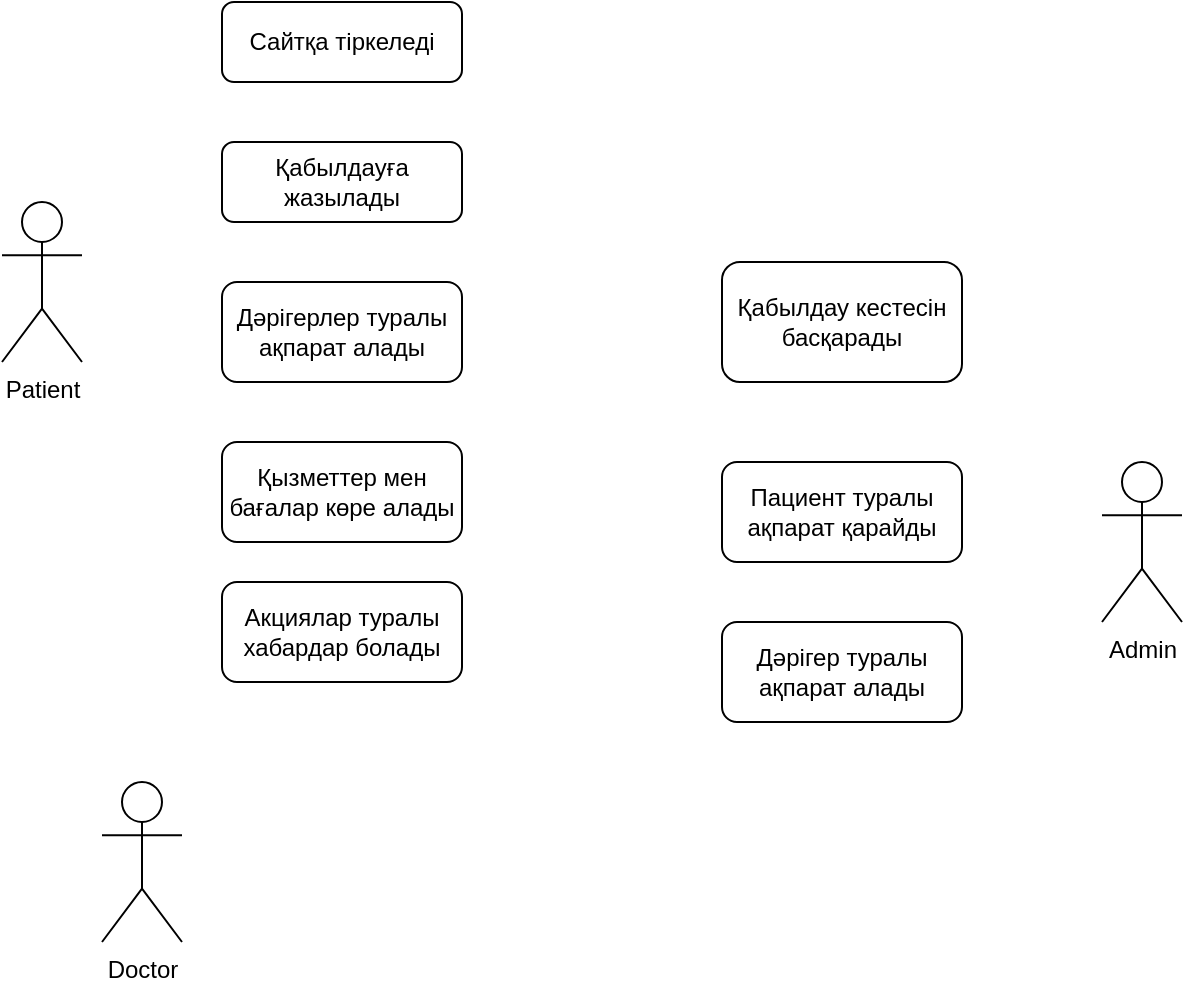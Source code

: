 <mxfile version="22.1.7" type="github">
  <diagram name="Page-1" id="c4acf3e9-155e-7222-9cf6-157b1a14988f">
    <mxGraphModel dx="1042" dy="569" grid="1" gridSize="10" guides="1" tooltips="1" connect="1" arrows="1" fold="1" page="1" pageScale="1" pageWidth="850" pageHeight="1100" background="none" math="0" shadow="0">
      <root>
        <mxCell id="0" />
        <mxCell id="1" parent="0" />
        <mxCell id="5d2195bd80daf111-40" style="edgeStyle=orthogonalEdgeStyle;rounded=0;html=1;dashed=1;labelBackgroundColor=none;startFill=0;endArrow=open;endFill=0;endSize=10;fontFamily=Verdana;fontSize=10;" parent="1" edge="1">
          <mxGeometry relative="1" as="geometry">
            <Array as="points" />
            <mxPoint x="730" y="838" as="targetPoint" />
          </mxGeometry>
        </mxCell>
        <mxCell id="5d2195bd80daf111-39" style="edgeStyle=orthogonalEdgeStyle;rounded=0;html=1;dashed=1;labelBackgroundColor=none;startFill=0;endArrow=open;endFill=0;endSize=10;fontFamily=Verdana;fontSize=10;" parent="1" edge="1">
          <mxGeometry relative="1" as="geometry">
            <mxPoint x="730" y="978" as="targetPoint" />
          </mxGeometry>
        </mxCell>
        <mxCell id="5d2195bd80daf111-34" style="edgeStyle=orthogonalEdgeStyle;rounded=0;html=1;dashed=1;labelBackgroundColor=none;startFill=0;endArrow=open;endFill=0;endSize=10;fontFamily=Verdana;fontSize=10;" parent="1" edge="1">
          <mxGeometry relative="1" as="geometry">
            <Array as="points">
              <mxPoint x="410" y="1029" />
              <mxPoint x="410" y="1029" />
            </Array>
            <mxPoint x="490" y="1029" as="targetPoint" />
          </mxGeometry>
        </mxCell>
        <mxCell id="I2xPk848-iBVpUdjFjL7-4" value="Patient" style="shape=umlActor;verticalLabelPosition=bottom;verticalAlign=top;html=1;outlineConnect=0;" parent="1" vertex="1">
          <mxGeometry x="100" y="150" width="40" height="80" as="geometry" />
        </mxCell>
        <mxCell id="4dcu9pCcwlt_-ZrJ1Azf-3" value="Doctor" style="shape=umlActor;verticalLabelPosition=bottom;verticalAlign=top;html=1;outlineConnect=0;" vertex="1" parent="1">
          <mxGeometry x="150" y="440" width="40" height="80" as="geometry" />
        </mxCell>
        <mxCell id="4dcu9pCcwlt_-ZrJ1Azf-6" value="Admin" style="shape=umlActor;verticalLabelPosition=bottom;verticalAlign=top;html=1;outlineConnect=0;" vertex="1" parent="1">
          <mxGeometry x="650" y="280" width="40" height="80" as="geometry" />
        </mxCell>
        <mxCell id="4dcu9pCcwlt_-ZrJ1Azf-7" value="Сайтқа тіркеледі" style="rounded=1;whiteSpace=wrap;html=1;" vertex="1" parent="1">
          <mxGeometry x="210" y="50" width="120" height="40" as="geometry" />
        </mxCell>
        <mxCell id="4dcu9pCcwlt_-ZrJ1Azf-8" value="Қабылдауға жазылады" style="rounded=1;whiteSpace=wrap;html=1;" vertex="1" parent="1">
          <mxGeometry x="210" y="120" width="120" height="40" as="geometry" />
        </mxCell>
        <mxCell id="4dcu9pCcwlt_-ZrJ1Azf-9" value="Дәрігерлер туралы ақпарат алады" style="rounded=1;whiteSpace=wrap;html=1;" vertex="1" parent="1">
          <mxGeometry x="210" y="190" width="120" height="50" as="geometry" />
        </mxCell>
        <mxCell id="4dcu9pCcwlt_-ZrJ1Azf-10" value="Қызметтер мен бағалар көре алады" style="rounded=1;whiteSpace=wrap;html=1;" vertex="1" parent="1">
          <mxGeometry x="210" y="270" width="120" height="50" as="geometry" />
        </mxCell>
        <mxCell id="4dcu9pCcwlt_-ZrJ1Azf-11" value="Акциялар туралы хабардар болады" style="rounded=1;whiteSpace=wrap;html=1;" vertex="1" parent="1">
          <mxGeometry x="210" y="340" width="120" height="50" as="geometry" />
        </mxCell>
        <mxCell id="4dcu9pCcwlt_-ZrJ1Azf-12" value="Қабылдау кестесін басқарады" style="rounded=1;whiteSpace=wrap;html=1;" vertex="1" parent="1">
          <mxGeometry x="460" y="180" width="120" height="60" as="geometry" />
        </mxCell>
        <mxCell id="4dcu9pCcwlt_-ZrJ1Azf-13" value="Пациент туралы ақпарат қарайды" style="rounded=1;whiteSpace=wrap;html=1;" vertex="1" parent="1">
          <mxGeometry x="460" y="280" width="120" height="50" as="geometry" />
        </mxCell>
        <mxCell id="4dcu9pCcwlt_-ZrJ1Azf-14" value="Дәрігер туралы ақпарат алады" style="rounded=1;whiteSpace=wrap;html=1;" vertex="1" parent="1">
          <mxGeometry x="460" y="360" width="120" height="50" as="geometry" />
        </mxCell>
      </root>
    </mxGraphModel>
  </diagram>
</mxfile>
